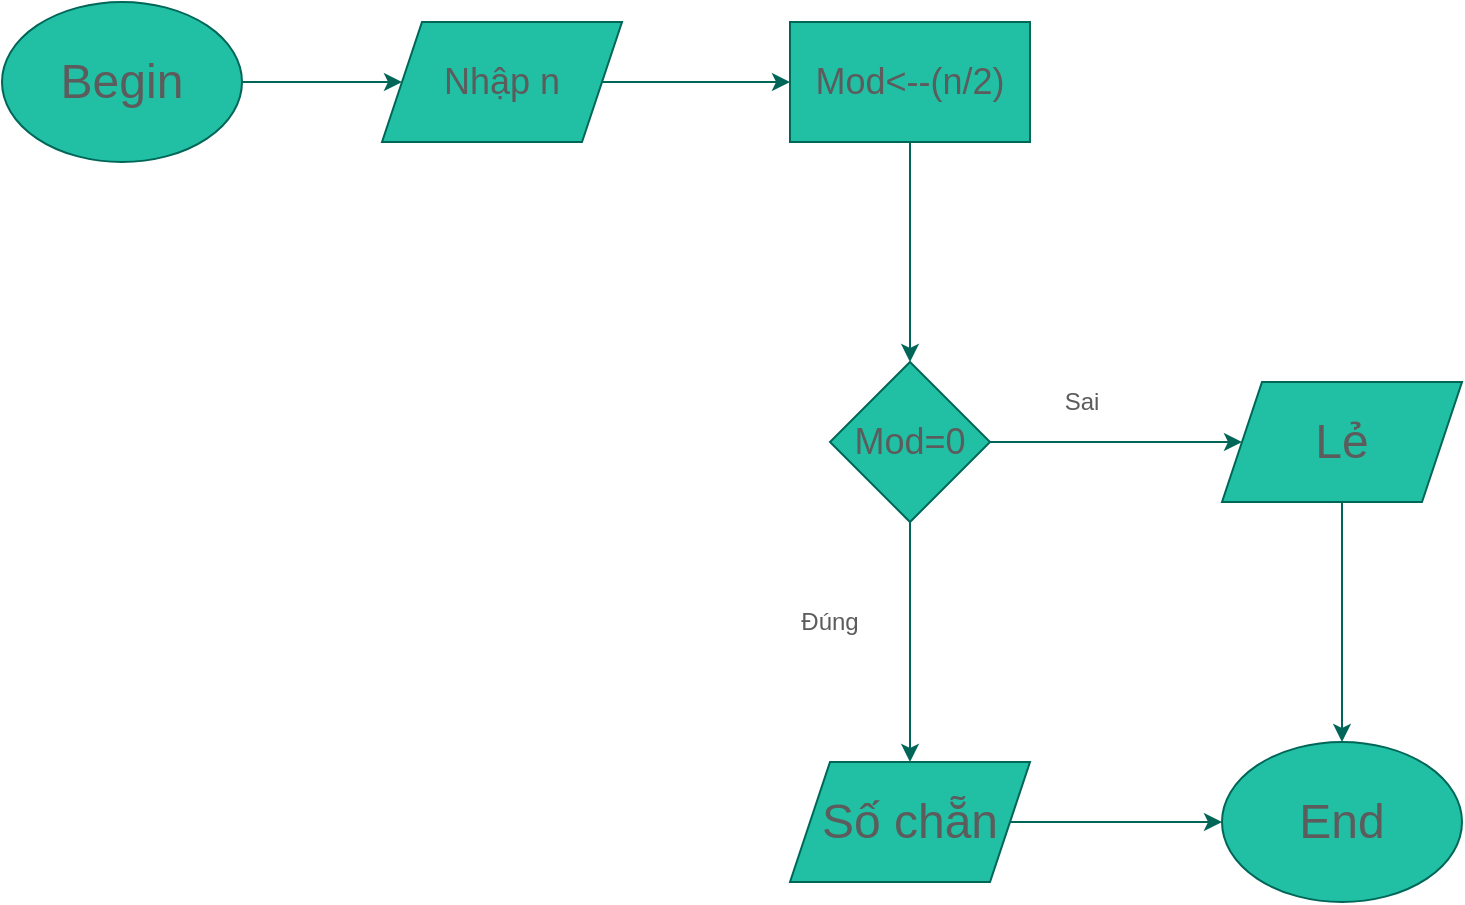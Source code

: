 <mxfile version="14.4.4" type="github">
  <diagram id="C5RBs43oDa-KdzZeNtuy" name="Page-1">
    <mxGraphModel dx="1038" dy="548" grid="1" gridSize="10" guides="1" tooltips="1" connect="1" arrows="1" fold="1" page="1" pageScale="1" pageWidth="827" pageHeight="1169" math="0" shadow="0">
      <root>
        <mxCell id="WIyWlLk6GJQsqaUBKTNV-0" />
        <mxCell id="WIyWlLk6GJQsqaUBKTNV-1" parent="WIyWlLk6GJQsqaUBKTNV-0" />
        <mxCell id="Skm6_pKC5q19qqDktN_f-2" style="edgeStyle=orthogonalEdgeStyle;curved=0;rounded=1;sketch=0;orthogonalLoop=1;jettySize=auto;html=1;exitX=1;exitY=0.5;exitDx=0;exitDy=0;entryX=0;entryY=0.5;entryDx=0;entryDy=0;strokeColor=#006658;fillColor=#21C0A5;fontColor=#5C5C5C;" edge="1" parent="WIyWlLk6GJQsqaUBKTNV-1" source="Skm6_pKC5q19qqDktN_f-0" target="Skm6_pKC5q19qqDktN_f-1">
          <mxGeometry relative="1" as="geometry" />
        </mxCell>
        <mxCell id="Skm6_pKC5q19qqDktN_f-0" value="&lt;font style=&quot;font-size: 24px&quot;&gt;Begin&lt;/font&gt;" style="ellipse;whiteSpace=wrap;html=1;rounded=0;sketch=0;strokeColor=#006658;fillColor=#21C0A5;fontColor=#5C5C5C;" vertex="1" parent="WIyWlLk6GJQsqaUBKTNV-1">
          <mxGeometry x="20" y="60" width="120" height="80" as="geometry" />
        </mxCell>
        <mxCell id="Skm6_pKC5q19qqDktN_f-4" style="edgeStyle=orthogonalEdgeStyle;curved=0;rounded=1;sketch=0;orthogonalLoop=1;jettySize=auto;html=1;exitX=1;exitY=0.5;exitDx=0;exitDy=0;entryX=0;entryY=0.5;entryDx=0;entryDy=0;strokeColor=#006658;fillColor=#21C0A5;fontColor=#5C5C5C;" edge="1" parent="WIyWlLk6GJQsqaUBKTNV-1" source="Skm6_pKC5q19qqDktN_f-1" target="Skm6_pKC5q19qqDktN_f-3">
          <mxGeometry relative="1" as="geometry" />
        </mxCell>
        <mxCell id="Skm6_pKC5q19qqDktN_f-1" value="&lt;font style=&quot;font-size: 18px&quot;&gt;Nhập n&lt;/font&gt;" style="shape=parallelogram;perimeter=parallelogramPerimeter;whiteSpace=wrap;html=1;fixedSize=1;rounded=0;sketch=0;strokeColor=#006658;fillColor=#21C0A5;fontColor=#5C5C5C;" vertex="1" parent="WIyWlLk6GJQsqaUBKTNV-1">
          <mxGeometry x="210" y="70" width="120" height="60" as="geometry" />
        </mxCell>
        <mxCell id="Skm6_pKC5q19qqDktN_f-6" style="edgeStyle=orthogonalEdgeStyle;curved=0;rounded=1;sketch=0;orthogonalLoop=1;jettySize=auto;html=1;exitX=0.5;exitY=1;exitDx=0;exitDy=0;entryX=0.5;entryY=0;entryDx=0;entryDy=0;strokeColor=#006658;fillColor=#21C0A5;fontColor=#5C5C5C;" edge="1" parent="WIyWlLk6GJQsqaUBKTNV-1" source="Skm6_pKC5q19qqDktN_f-3" target="Skm6_pKC5q19qqDktN_f-5">
          <mxGeometry relative="1" as="geometry" />
        </mxCell>
        <mxCell id="Skm6_pKC5q19qqDktN_f-3" value="&lt;font style=&quot;font-size: 18px&quot;&gt;Mod&amp;lt;--(n/2)&lt;/font&gt;" style="rounded=0;whiteSpace=wrap;html=1;sketch=0;strokeColor=#006658;fillColor=#21C0A5;fontColor=#5C5C5C;" vertex="1" parent="WIyWlLk6GJQsqaUBKTNV-1">
          <mxGeometry x="414" y="70" width="120" height="60" as="geometry" />
        </mxCell>
        <mxCell id="Skm6_pKC5q19qqDktN_f-7" style="edgeStyle=orthogonalEdgeStyle;curved=0;rounded=1;sketch=0;orthogonalLoop=1;jettySize=auto;html=1;exitX=0.5;exitY=1;exitDx=0;exitDy=0;strokeColor=#006658;fillColor=#21C0A5;fontColor=#5C5C5C;" edge="1" parent="WIyWlLk6GJQsqaUBKTNV-1" source="Skm6_pKC5q19qqDktN_f-5">
          <mxGeometry relative="1" as="geometry">
            <mxPoint x="474" y="440" as="targetPoint" />
          </mxGeometry>
        </mxCell>
        <mxCell id="Skm6_pKC5q19qqDktN_f-11" style="edgeStyle=orthogonalEdgeStyle;curved=0;rounded=1;sketch=0;orthogonalLoop=1;jettySize=auto;html=1;exitX=1;exitY=0.5;exitDx=0;exitDy=0;strokeColor=#006658;fillColor=#21C0A5;fontColor=#5C5C5C;" edge="1" parent="WIyWlLk6GJQsqaUBKTNV-1" source="Skm6_pKC5q19qqDktN_f-5">
          <mxGeometry relative="1" as="geometry">
            <mxPoint x="640" y="280" as="targetPoint" />
          </mxGeometry>
        </mxCell>
        <mxCell id="Skm6_pKC5q19qqDktN_f-5" value="&lt;font style=&quot;font-size: 18px&quot;&gt;Mod=0&lt;/font&gt;" style="rhombus;whiteSpace=wrap;html=1;rounded=0;sketch=0;strokeColor=#006658;fillColor=#21C0A5;fontColor=#5C5C5C;" vertex="1" parent="WIyWlLk6GJQsqaUBKTNV-1">
          <mxGeometry x="434" y="240" width="80" height="80" as="geometry" />
        </mxCell>
        <mxCell id="Skm6_pKC5q19qqDktN_f-9" value="Đúng" style="text;html=1;strokeColor=none;fillColor=none;align=center;verticalAlign=middle;whiteSpace=wrap;rounded=0;sketch=0;fontColor=#5C5C5C;" vertex="1" parent="WIyWlLk6GJQsqaUBKTNV-1">
          <mxGeometry x="414" y="360" width="40" height="20" as="geometry" />
        </mxCell>
        <mxCell id="Skm6_pKC5q19qqDktN_f-15" style="edgeStyle=orthogonalEdgeStyle;curved=0;rounded=1;sketch=0;orthogonalLoop=1;jettySize=auto;html=1;exitX=1;exitY=0.5;exitDx=0;exitDy=0;entryX=0;entryY=0.5;entryDx=0;entryDy=0;strokeColor=#006658;fillColor=#21C0A5;fontColor=#5C5C5C;" edge="1" parent="WIyWlLk6GJQsqaUBKTNV-1" source="Skm6_pKC5q19qqDktN_f-10" target="Skm6_pKC5q19qqDktN_f-14">
          <mxGeometry relative="1" as="geometry" />
        </mxCell>
        <mxCell id="Skm6_pKC5q19qqDktN_f-10" value="&lt;font style=&quot;font-size: 24px&quot;&gt;Số chẵn&lt;/font&gt;" style="shape=parallelogram;perimeter=parallelogramPerimeter;whiteSpace=wrap;html=1;fixedSize=1;rounded=0;sketch=0;strokeColor=#006658;fillColor=#21C0A5;fontColor=#5C5C5C;" vertex="1" parent="WIyWlLk6GJQsqaUBKTNV-1">
          <mxGeometry x="414" y="440" width="120" height="60" as="geometry" />
        </mxCell>
        <mxCell id="Skm6_pKC5q19qqDktN_f-12" value="Sai" style="text;html=1;strokeColor=none;fillColor=none;align=center;verticalAlign=middle;whiteSpace=wrap;rounded=0;sketch=0;fontColor=#5C5C5C;" vertex="1" parent="WIyWlLk6GJQsqaUBKTNV-1">
          <mxGeometry x="540" y="250" width="40" height="20" as="geometry" />
        </mxCell>
        <mxCell id="Skm6_pKC5q19qqDktN_f-16" style="edgeStyle=orthogonalEdgeStyle;curved=0;rounded=1;sketch=0;orthogonalLoop=1;jettySize=auto;html=1;exitX=0.5;exitY=1;exitDx=0;exitDy=0;entryX=0.5;entryY=0;entryDx=0;entryDy=0;strokeColor=#006658;fillColor=#21C0A5;fontColor=#5C5C5C;" edge="1" parent="WIyWlLk6GJQsqaUBKTNV-1" source="Skm6_pKC5q19qqDktN_f-13" target="Skm6_pKC5q19qqDktN_f-14">
          <mxGeometry relative="1" as="geometry" />
        </mxCell>
        <mxCell id="Skm6_pKC5q19qqDktN_f-13" value="&lt;font style=&quot;font-size: 24px&quot;&gt;Lẻ&lt;/font&gt;" style="shape=parallelogram;perimeter=parallelogramPerimeter;whiteSpace=wrap;html=1;fixedSize=1;rounded=0;sketch=0;strokeColor=#006658;fillColor=#21C0A5;fontColor=#5C5C5C;" vertex="1" parent="WIyWlLk6GJQsqaUBKTNV-1">
          <mxGeometry x="630" y="250" width="120" height="60" as="geometry" />
        </mxCell>
        <mxCell id="Skm6_pKC5q19qqDktN_f-14" value="&lt;font style=&quot;font-size: 24px&quot;&gt;End&lt;/font&gt;" style="ellipse;whiteSpace=wrap;html=1;rounded=0;sketch=0;strokeColor=#006658;fillColor=#21C0A5;fontColor=#5C5C5C;" vertex="1" parent="WIyWlLk6GJQsqaUBKTNV-1">
          <mxGeometry x="630" y="430" width="120" height="80" as="geometry" />
        </mxCell>
      </root>
    </mxGraphModel>
  </diagram>
</mxfile>
